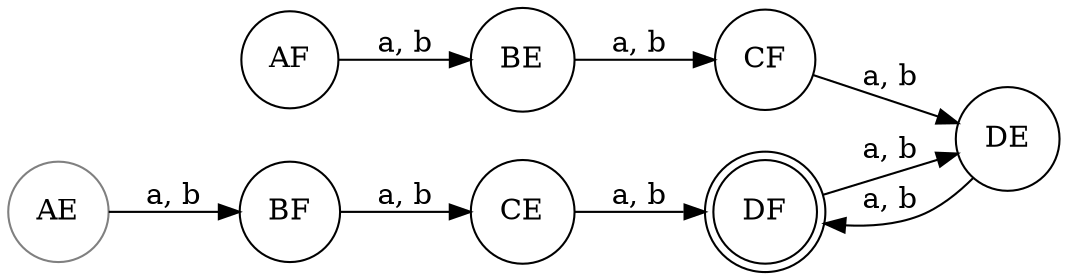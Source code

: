 digraph G{
  rankdir=LR;
  node [shape = doublecircle];DF;
  node [shape = circle];
  AE [ color = "#808080"];
  AE -> BF [label = "a, b"];
  AF -> BE [label = "a, b"];
  BE -> CF [label = "a, b"];
  BF -> CE [label = "a, b"];
  CE -> DF [label = "a, b"];
  CF -> DE [label = "a, b"];
  DE -> DF [label = "a, b"];
  DF -> DE [label = "a, b"];
}
